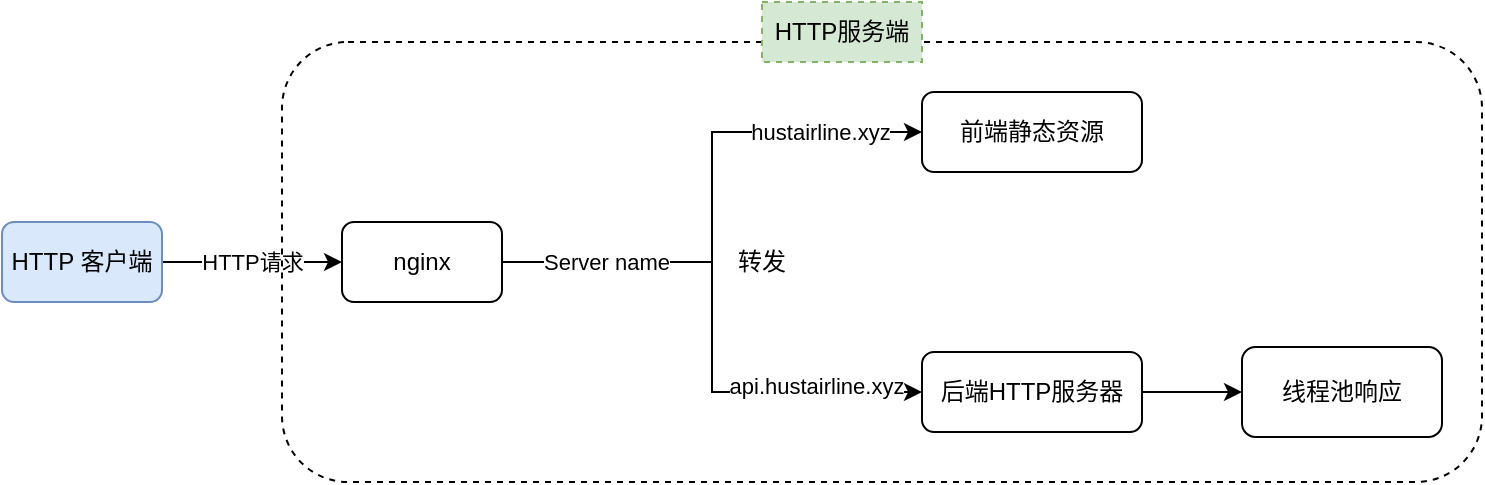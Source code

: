 <mxfile version="20.0.4" type="github">
  <diagram id="Wq_ZDjd97Cr_KuuV2a8x" name="Page-1">
    <mxGraphModel dx="1043" dy="595" grid="1" gridSize="10" guides="1" tooltips="1" connect="1" arrows="1" fold="1" page="1" pageScale="1" pageWidth="827" pageHeight="1169" math="0" shadow="0">
      <root>
        <mxCell id="0" />
        <mxCell id="1" parent="0" />
        <mxCell id="wEs3hCSaN0IzluOZxynQ-3" value="HTTP请求" style="edgeStyle=orthogonalEdgeStyle;rounded=0;orthogonalLoop=1;jettySize=auto;html=1;exitX=1;exitY=0.5;exitDx=0;exitDy=0;" edge="1" parent="1" source="wEs3hCSaN0IzluOZxynQ-1" target="wEs3hCSaN0IzluOZxynQ-2">
          <mxGeometry relative="1" as="geometry" />
        </mxCell>
        <mxCell id="wEs3hCSaN0IzluOZxynQ-1" value="HTTP 客户端" style="rounded=1;whiteSpace=wrap;html=1;fillColor=#dae8fc;strokeColor=#6c8ebf;" vertex="1" parent="1">
          <mxGeometry x="100" y="430" width="80" height="40" as="geometry" />
        </mxCell>
        <mxCell id="wEs3hCSaN0IzluOZxynQ-6" style="edgeStyle=orthogonalEdgeStyle;rounded=0;orthogonalLoop=1;jettySize=auto;html=1;exitX=1;exitY=0.5;exitDx=0;exitDy=0;entryX=0;entryY=0.5;entryDx=0;entryDy=0;" edge="1" parent="1" source="wEs3hCSaN0IzluOZxynQ-2" target="wEs3hCSaN0IzluOZxynQ-4">
          <mxGeometry relative="1" as="geometry" />
        </mxCell>
        <mxCell id="wEs3hCSaN0IzluOZxynQ-9" value="hustairline.xyz" style="edgeLabel;html=1;align=center;verticalAlign=middle;resizable=0;points=[];" vertex="1" connectable="0" parent="wEs3hCSaN0IzluOZxynQ-6">
          <mxGeometry x="0.562" y="1" relative="1" as="geometry">
            <mxPoint x="9" y="1" as="offset" />
          </mxGeometry>
        </mxCell>
        <mxCell id="wEs3hCSaN0IzluOZxynQ-7" style="edgeStyle=orthogonalEdgeStyle;rounded=0;orthogonalLoop=1;jettySize=auto;html=1;exitX=1;exitY=0.5;exitDx=0;exitDy=0;entryX=0;entryY=0.5;entryDx=0;entryDy=0;" edge="1" parent="1" source="wEs3hCSaN0IzluOZxynQ-2" target="wEs3hCSaN0IzluOZxynQ-5">
          <mxGeometry relative="1" as="geometry" />
        </mxCell>
        <mxCell id="wEs3hCSaN0IzluOZxynQ-8" value="Server name" style="edgeLabel;html=1;align=center;verticalAlign=middle;resizable=0;points=[];" vertex="1" connectable="0" parent="wEs3hCSaN0IzluOZxynQ-7">
          <mxGeometry x="-0.741" y="-2" relative="1" as="geometry">
            <mxPoint x="16" y="-2" as="offset" />
          </mxGeometry>
        </mxCell>
        <mxCell id="wEs3hCSaN0IzluOZxynQ-10" value="api.hustairline.xyz" style="edgeLabel;html=1;align=center;verticalAlign=middle;resizable=0;points=[];" vertex="1" connectable="0" parent="wEs3hCSaN0IzluOZxynQ-7">
          <mxGeometry x="0.519" y="3" relative="1" as="geometry">
            <mxPoint x="13" as="offset" />
          </mxGeometry>
        </mxCell>
        <mxCell id="wEs3hCSaN0IzluOZxynQ-2" value="nginx" style="rounded=1;whiteSpace=wrap;html=1;" vertex="1" parent="1">
          <mxGeometry x="270" y="430" width="80" height="40" as="geometry" />
        </mxCell>
        <mxCell id="wEs3hCSaN0IzluOZxynQ-4" value="前端静态资源" style="rounded=1;whiteSpace=wrap;html=1;" vertex="1" parent="1">
          <mxGeometry x="560" y="365" width="110" height="40" as="geometry" />
        </mxCell>
        <mxCell id="wEs3hCSaN0IzluOZxynQ-13" style="edgeStyle=orthogonalEdgeStyle;rounded=0;orthogonalLoop=1;jettySize=auto;html=1;exitX=1;exitY=0.5;exitDx=0;exitDy=0;" edge="1" parent="1" source="wEs3hCSaN0IzluOZxynQ-5" target="wEs3hCSaN0IzluOZxynQ-12">
          <mxGeometry relative="1" as="geometry" />
        </mxCell>
        <mxCell id="wEs3hCSaN0IzluOZxynQ-5" value="后端HTTP服务器" style="rounded=1;whiteSpace=wrap;html=1;" vertex="1" parent="1">
          <mxGeometry x="560" y="495" width="110" height="40" as="geometry" />
        </mxCell>
        <mxCell id="wEs3hCSaN0IzluOZxynQ-11" value="转发" style="text;html=1;strokeColor=none;fillColor=none;align=center;verticalAlign=middle;whiteSpace=wrap;rounded=0;" vertex="1" parent="1">
          <mxGeometry x="450" y="435" width="60" height="30" as="geometry" />
        </mxCell>
        <mxCell id="wEs3hCSaN0IzluOZxynQ-12" value="线程池响应" style="rounded=1;whiteSpace=wrap;html=1;" vertex="1" parent="1">
          <mxGeometry x="720" y="492.5" width="100" height="45" as="geometry" />
        </mxCell>
        <mxCell id="wEs3hCSaN0IzluOZxynQ-14" value="" style="rounded=1;whiteSpace=wrap;html=1;fillColor=none;dashed=1;glass=0;shadow=0;sketch=0;" vertex="1" parent="1">
          <mxGeometry x="240" y="340" width="600" height="220" as="geometry" />
        </mxCell>
        <mxCell id="wEs3hCSaN0IzluOZxynQ-15" value="HTTP服务端" style="text;html=1;strokeColor=#82b366;fillColor=#d5e8d4;align=center;verticalAlign=middle;whiteSpace=wrap;rounded=0;dashed=1;" vertex="1" parent="1">
          <mxGeometry x="480" y="320" width="80" height="30" as="geometry" />
        </mxCell>
      </root>
    </mxGraphModel>
  </diagram>
</mxfile>
